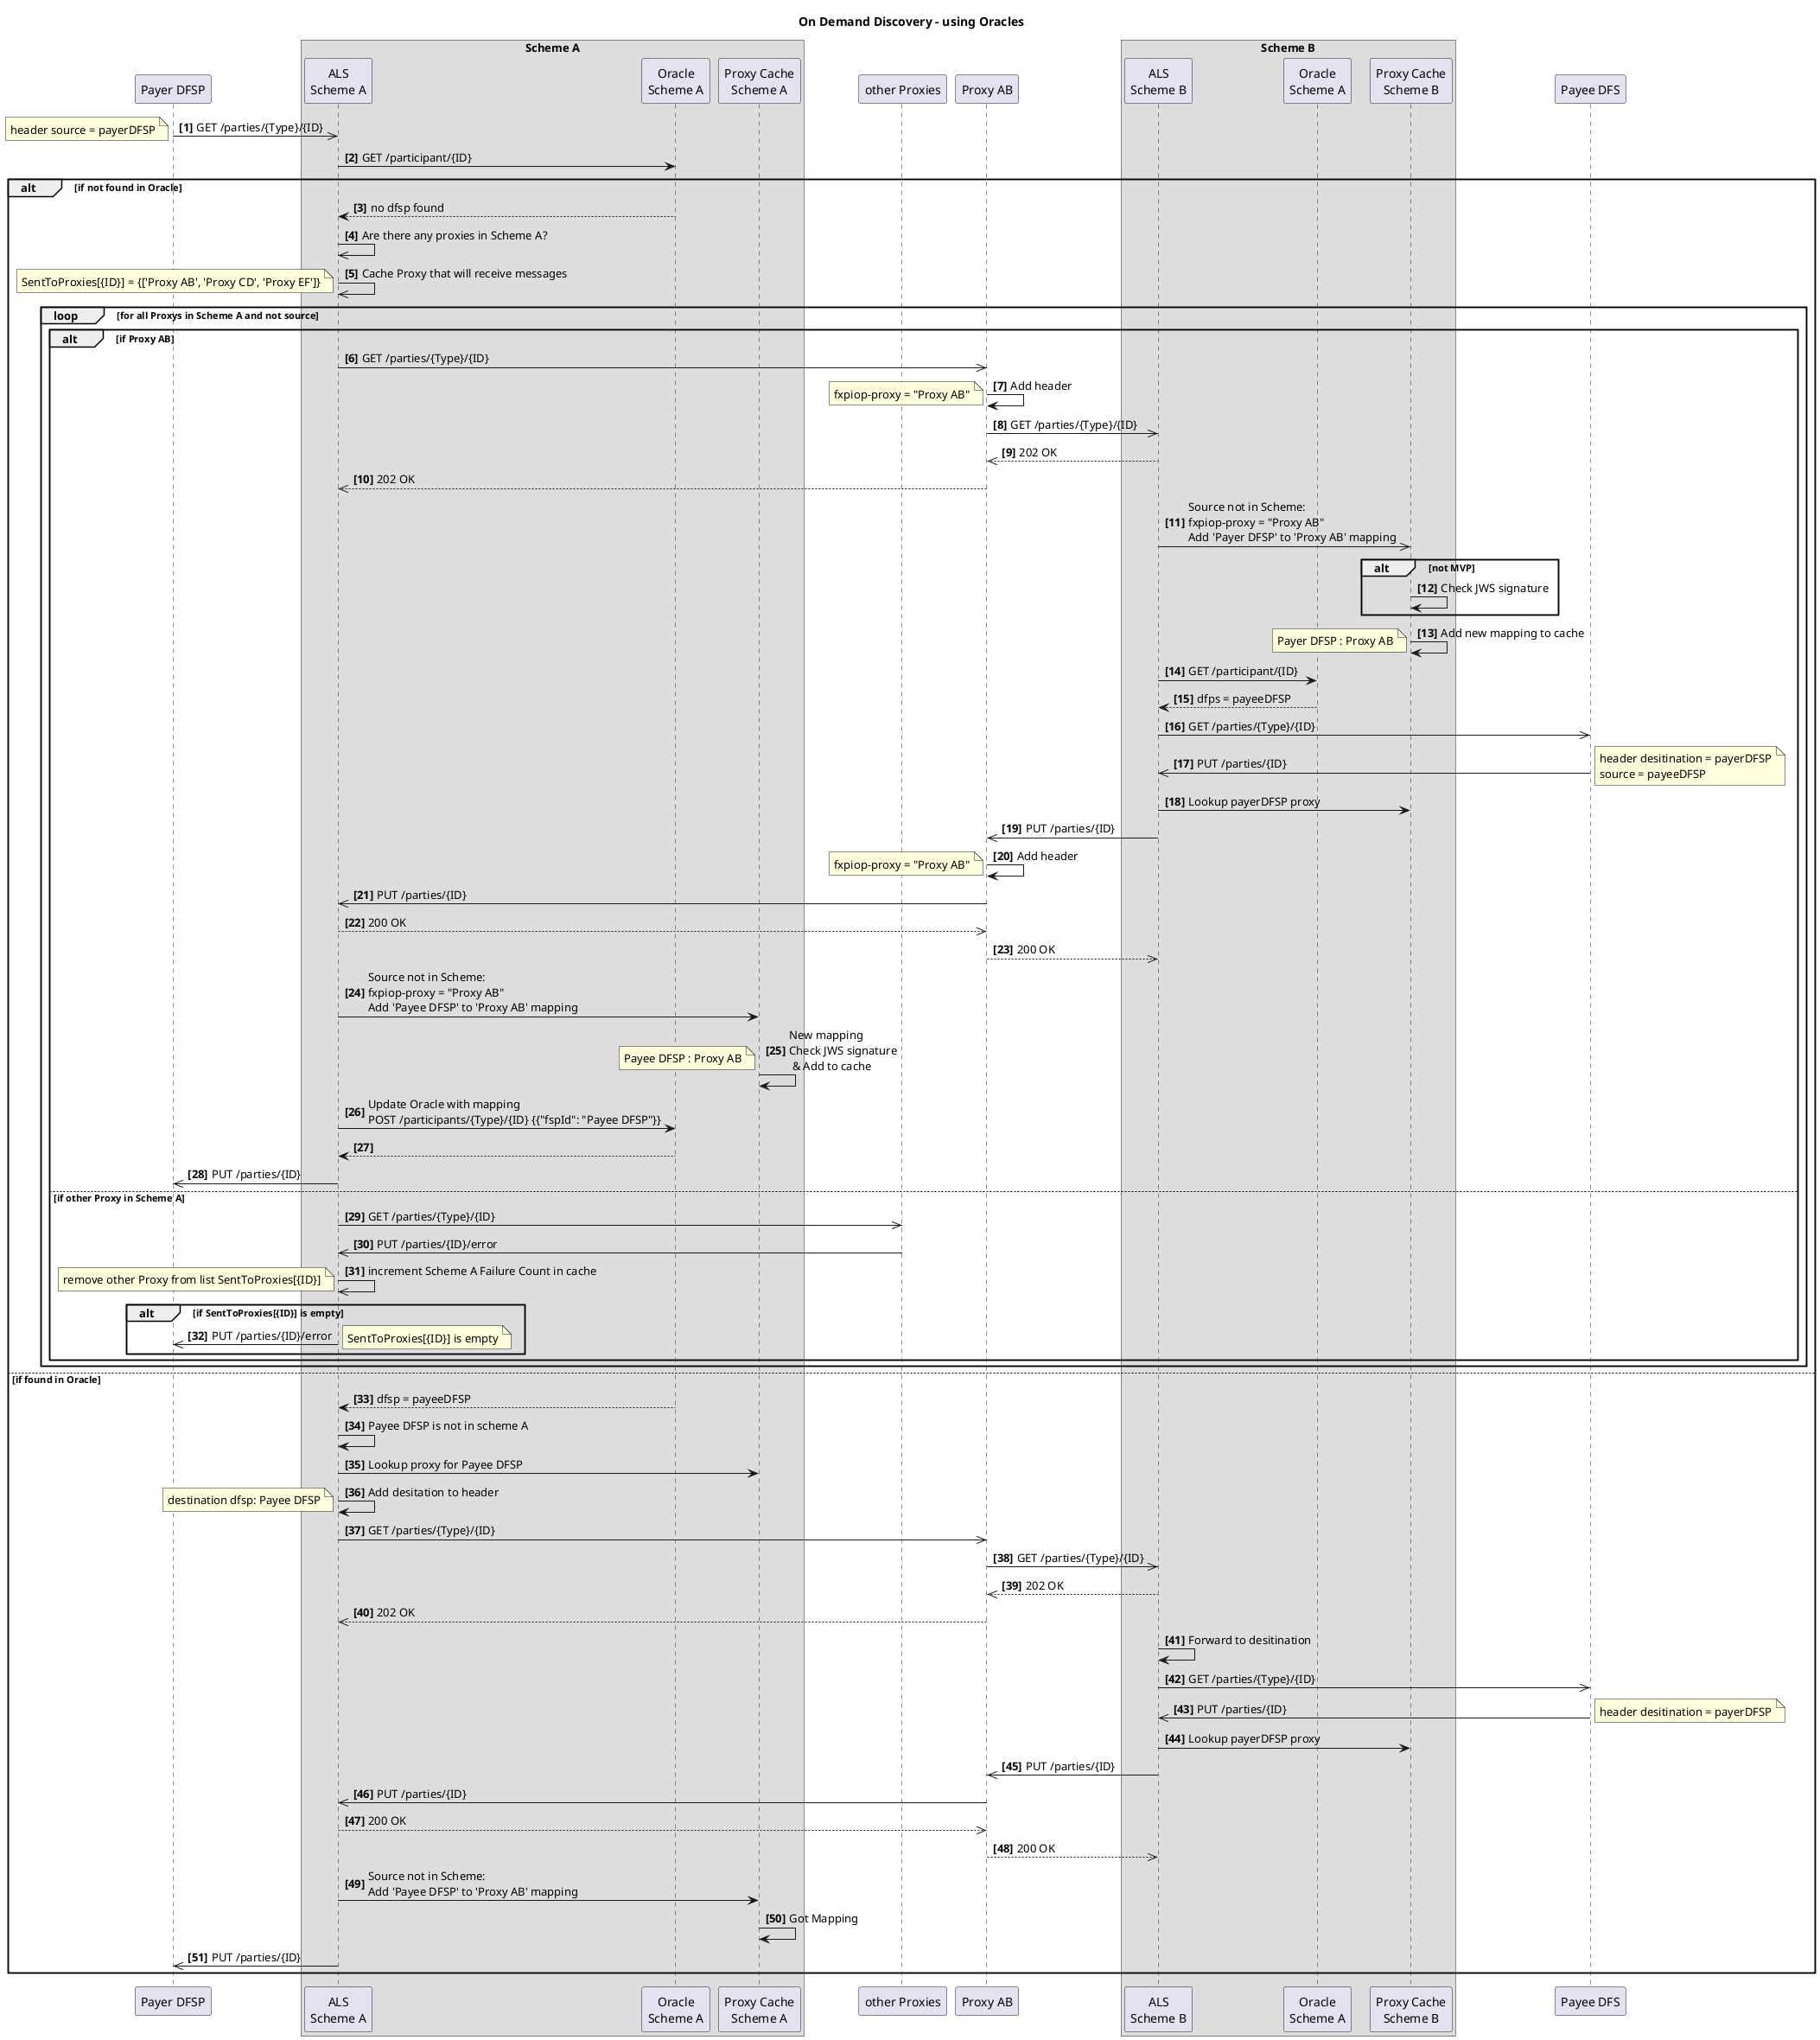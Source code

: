 @startuml

title On Demand Discovery - using Oracles

participant "Payer DFSP" as payerDFSP
box "Scheme A"
    participant "ALS\nScheme A" as ALS_A
    participant "Oracle\nScheme A" as Oracle_A
    participant "Proxy Cache\nScheme A" as pc_A
end box
participant "other Proxies" as dfspsA
participant "Proxy AB" as xnp
box "Scheme B"
    participant "ALS\nScheme B" as ALS_B
    participant "Oracle\nScheme A" as Oracle_B
    participant "Proxy Cache\nScheme B" as pc_B    
end box
participant "Payee DFS" as payeeDFSP

autonumber 1 "<b>[0]"

payerDFSP ->> ALS_A: GET /parties/{Type}/{ID}
note left
 header source = payerDFSP
end note
ALS_A-> Oracle_A: GET /participant/{ID}
alt if not found in Oracle

Oracle_A--> ALS_A: no dfsp found
ALS_A ->> ALS_A: Are there any proxies in Scheme A?
  ALS_A ->> ALS_A: Cache Proxy that will receive messages
   note left
     SentToProxies[{ID}] = {['Proxy AB', 'Proxy CD', 'Proxy EF']}
   end note

  loop for all Proxys in Scheme A and not source    
  alt if Proxy AB
    ALS_A ->> xnp: GET /parties/{Type}/{ID}      
    xnp->xnp: Add header
    note left
    fxpiop-proxy = "Proxy AB"
    end note

    xnp ->> ALS_B: GET /parties/{Type}/{ID}
    ALS_B -->> xnp: 202 OK
    xnp -->> ALS_A: 202 OK
    ALS_B ->> pc_B: Source not in Scheme: \nfxpiop-proxy = "Proxy AB"\nAdd 'Payer DFSP' to 'Proxy AB' mapping
    alt not MVP
      pc_B -> pc_B: Check JWS signature
    end
      pc_B -> pc_B: Add new mapping to cache
note left
Payer DFSP : Proxy AB
end note        

    ALS_B-> Oracle_B: GET /participant/{ID}
    Oracle_B--> ALS_B: dfps = payeeDFSP
    ALS_B ->> payeeDFSP: GET /parties/{Type}/{ID}  
    payeeDFSP ->> ALS_B: PUT /parties/{ID}
    note right
    header desitination = payerDFSP
    source = payeeDFSP
    end note
    ALS_B -> pc_B: Lookup payerDFSP proxy
    ALS_B ->> xnp: PUT /parties/{ID}
    xnp->xnp: Add header
    note left
    fxpiop-proxy = "Proxy AB"
    end note
    
    xnp ->> ALS_A: PUT /parties/{ID}
    ALS_A -->> xnp: 200 OK
    xnp -->> ALS_B: 200 OK
    ALS_A -> pc_A: Source not in Scheme: \nfxpiop-proxy = "Proxy AB"\nAdd 'Payee DFSP' to 'Proxy AB' mapping
    pc_A -> pc_A: New mapping\nCheck JWS signature\n & Add to cache
note left
Payee DFSP : Proxy AB
end note        
    ALS_A -> Oracle_A: Update Oracle with mapping\nPOST /participants/{Type}/{ID} {{"fspId": "Payee DFSP"}}
    Oracle_A--> ALS_A: 
    ALS_A ->> payerDFSP: PUT /parties/{ID}
  else if other Proxy in Scheme A
    ALS_A ->> dfspsA: GET /parties/{Type}/{ID}    
    dfspsA ->> ALS_A: PUT /parties/{ID}/error
    ALS_A ->> ALS_A: increment Scheme A Failure Count in cache
   note left
     remove other Proxy from list SentToProxies[{ID}]
   end note

    alt if SentToProxies[{ID}] is empty
        ALS_A ->> payerDFSP: PUT /parties/{ID}/error
   note right
     SentToProxies[{ID}] is empty
   end note
    end
  end  
end loop
else if found in Oracle
  Oracle_A--> ALS_A: dfsp = payeeDFSP

  ALS_A->ALS_A: Payee DFSP is not in scheme A 
  ALS_A-> pc_A: Lookup proxy for Payee DFSP
  ALS_A->ALS_A: Add desitation to header 
  note left 
  destination dfsp: Payee DFSP
  end note 

  ALS_A ->> xnp: GET /parties/{Type}/{ID}
  xnp ->> ALS_B: GET /parties/{Type}/{ID} 
  ALS_B -->> xnp: 202 OK
  xnp -->> ALS_A: 202 OK
 ALS_B->ALS_B: Forward to desitination
    ALS_B ->> payeeDFSP: GET /parties/{Type}/{ID}

    payeeDFSP ->> ALS_B: PUT /parties/{ID}
    note right
    header desitination = payerDFSP
    end note
    ALS_B -> pc_B: Lookup payerDFSP proxy
    ALS_B ->> xnp: PUT /parties/{ID}
    xnp ->> ALS_A: PUT /parties/{ID}
    ALS_A -->> xnp: 200 OK
    xnp -->> ALS_B: 200 OK
    ALS_A -> pc_A: Source not in Scheme: \nAdd 'Payee DFSP' to 'Proxy AB' mapping
    pc_A -> pc_A: Got Mapping
    ALS_A ->> payerDFSP: PUT /parties/{ID}
end


@enduml